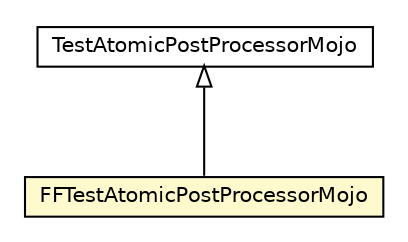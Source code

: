 #!/usr/local/bin/dot
#
# Class diagram 
# Generated by UMLGraph version 5.1 (http://www.umlgraph.org/)
#

digraph G {
	edge [fontname="Helvetica",fontsize=10,labelfontname="Helvetica",labelfontsize=10];
	node [fontname="Helvetica",fontsize=10,shape=plaintext];
	nodesep=0.25;
	ranksep=0.5;
	// pt.ist.fenixframework.atomic.maven.FFTestAtomicPostProcessorMojo
	c65761 [label=<<table title="pt.ist.fenixframework.atomic.maven.FFTestAtomicPostProcessorMojo" border="0" cellborder="1" cellspacing="0" cellpadding="2" port="p" bgcolor="lemonChiffon" href="./FFTestAtomicPostProcessorMojo.html">
		<tr><td><table border="0" cellspacing="0" cellpadding="1">
<tr><td align="center" balign="center"> FFTestAtomicPostProcessorMojo </td></tr>
		</table></td></tr>
		</table>>, fontname="Helvetica", fontcolor="black", fontsize=10.0];
	// pt.ist.fenixframework.atomic.maven.TestAtomicPostProcessorMojo
	c65763 [label=<<table title="pt.ist.fenixframework.atomic.maven.TestAtomicPostProcessorMojo" border="0" cellborder="1" cellspacing="0" cellpadding="2" port="p" href="./TestAtomicPostProcessorMojo.html">
		<tr><td><table border="0" cellspacing="0" cellpadding="1">
<tr><td align="center" balign="center"> TestAtomicPostProcessorMojo </td></tr>
		</table></td></tr>
		</table>>, fontname="Helvetica", fontcolor="black", fontsize=10.0];
	//pt.ist.fenixframework.atomic.maven.FFTestAtomicPostProcessorMojo extends pt.ist.fenixframework.atomic.maven.TestAtomicPostProcessorMojo
	c65763:p -> c65761:p [dir=back,arrowtail=empty];
}

